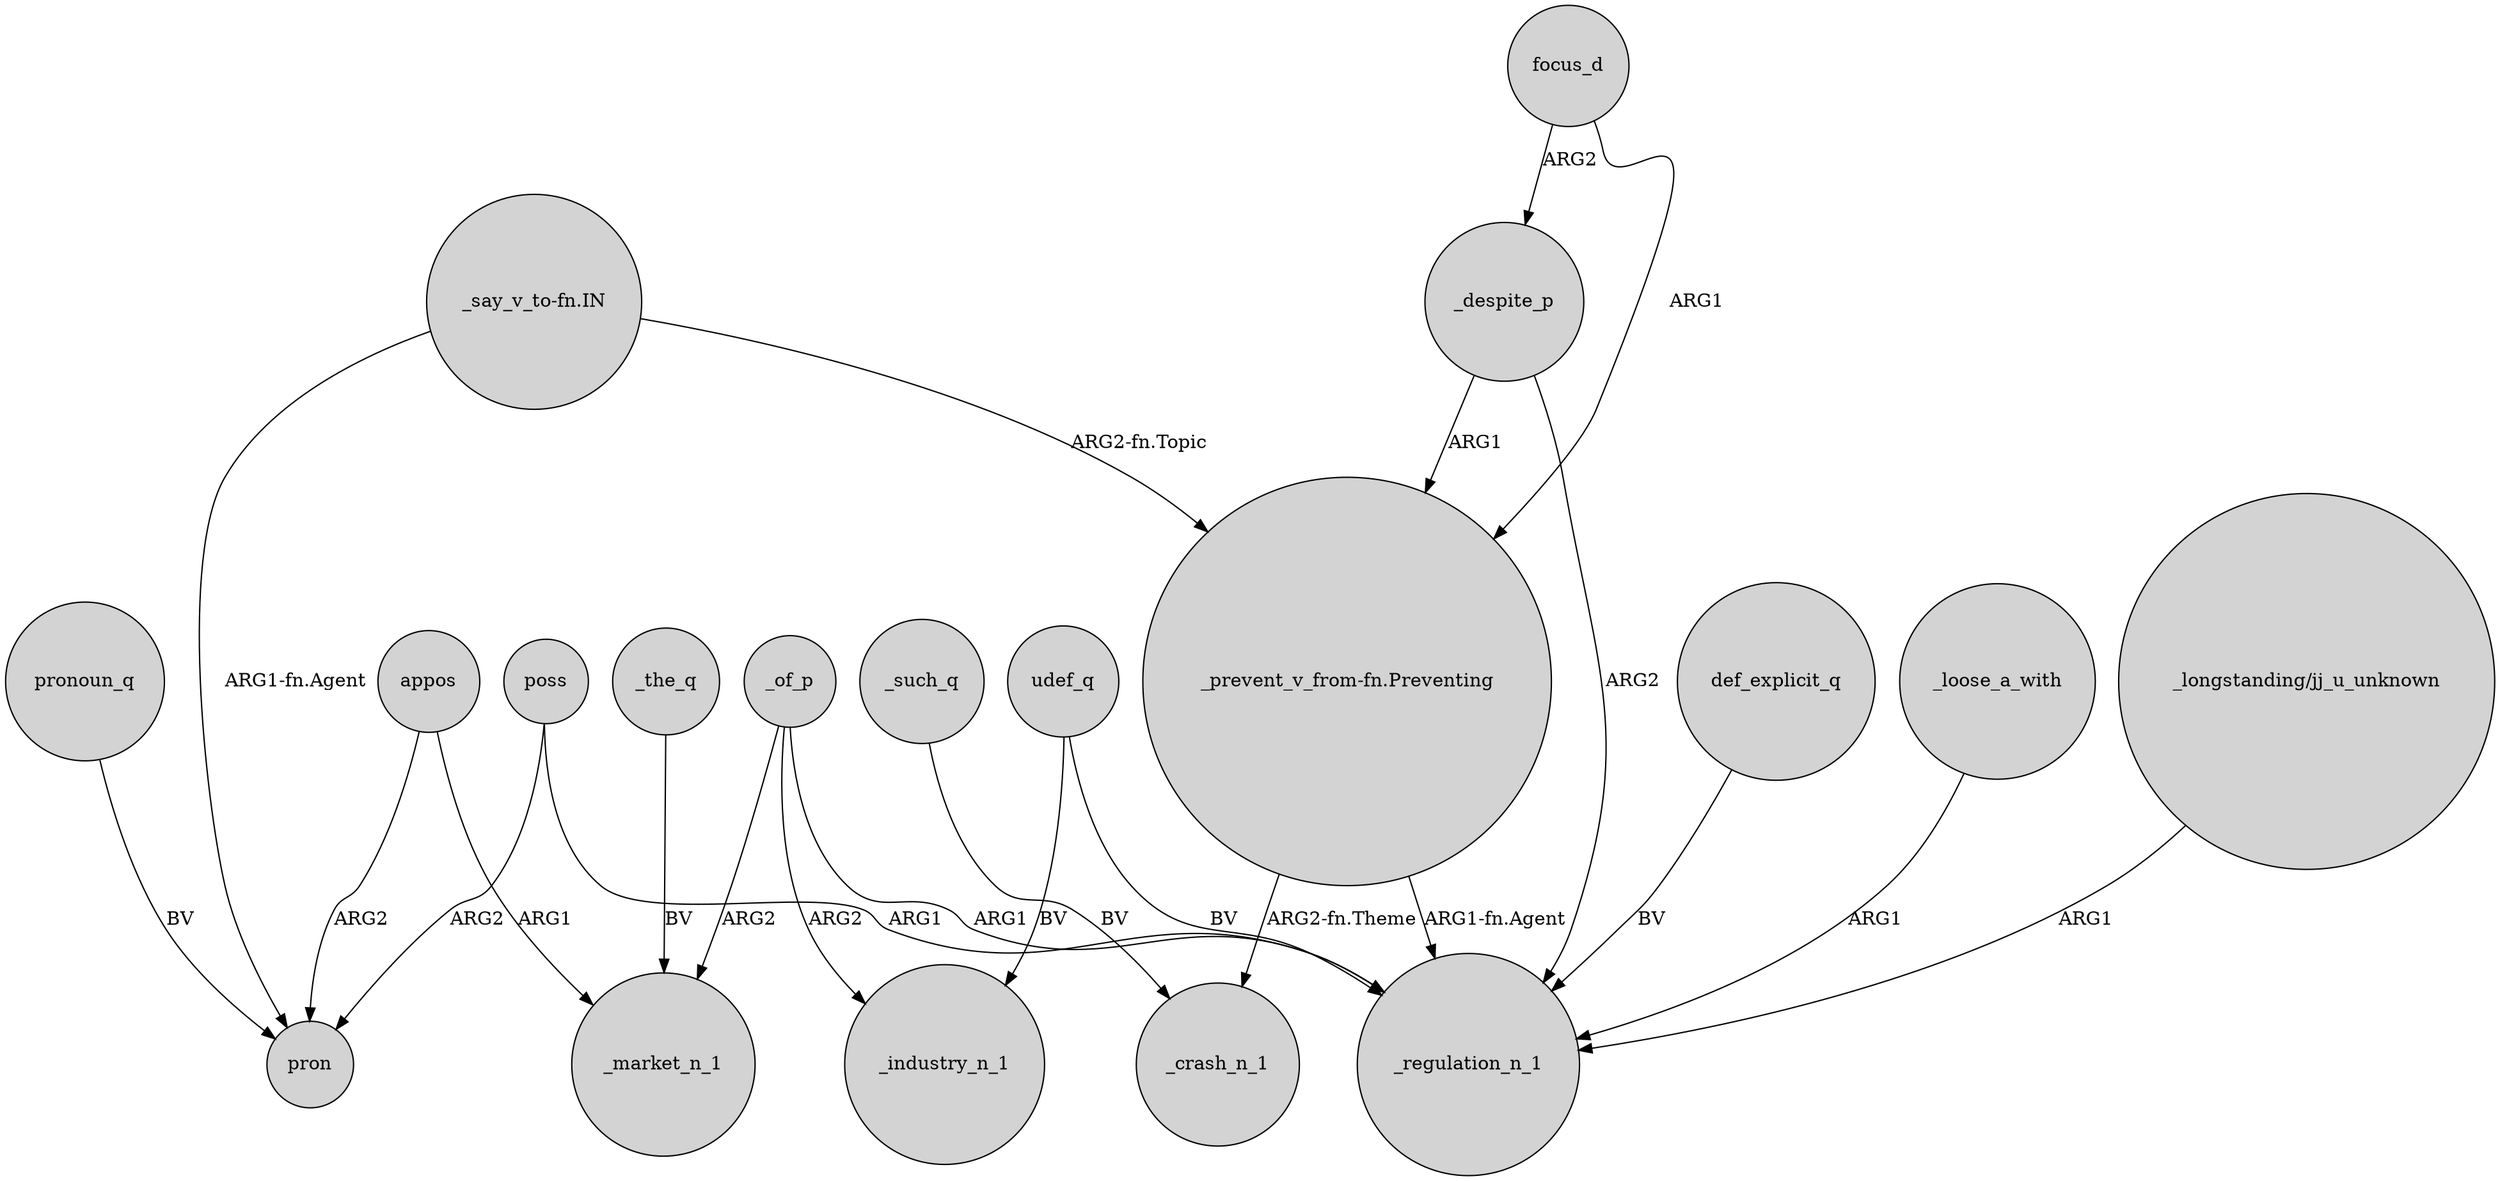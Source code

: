 digraph {
	node [shape=circle style=filled]
	"_say_v_to-fn.IN" -> "_prevent_v_from-fn.Preventing" [label="ARG2-fn.Topic"]
	appos -> pron [label=ARG2]
	poss -> pron [label=ARG2]
	focus_d -> "_prevent_v_from-fn.Preventing" [label=ARG1]
	_despite_p -> "_prevent_v_from-fn.Preventing" [label=ARG1]
	focus_d -> _despite_p [label=ARG2]
	def_explicit_q -> _regulation_n_1 [label=BV]
	_of_p -> _industry_n_1 [label=ARG2]
	_of_p -> _market_n_1 [label=ARG2]
	_loose_a_with -> _regulation_n_1 [label=ARG1]
	pronoun_q -> pron [label=BV]
	_such_q -> _crash_n_1 [label=BV]
	"_longstanding/jj_u_unknown" -> _regulation_n_1 [label=ARG1]
	"_say_v_to-fn.IN" -> pron [label="ARG1-fn.Agent"]
	"_prevent_v_from-fn.Preventing" -> _regulation_n_1 [label="ARG1-fn.Agent"]
	udef_q -> _regulation_n_1 [label=BV]
	_the_q -> _market_n_1 [label=BV]
	appos -> _market_n_1 [label=ARG1]
	poss -> _regulation_n_1 [label=ARG1]
	_of_p -> _regulation_n_1 [label=ARG1]
	"_prevent_v_from-fn.Preventing" -> _crash_n_1 [label="ARG2-fn.Theme"]
	udef_q -> _industry_n_1 [label=BV]
	_despite_p -> _regulation_n_1 [label=ARG2]
}

